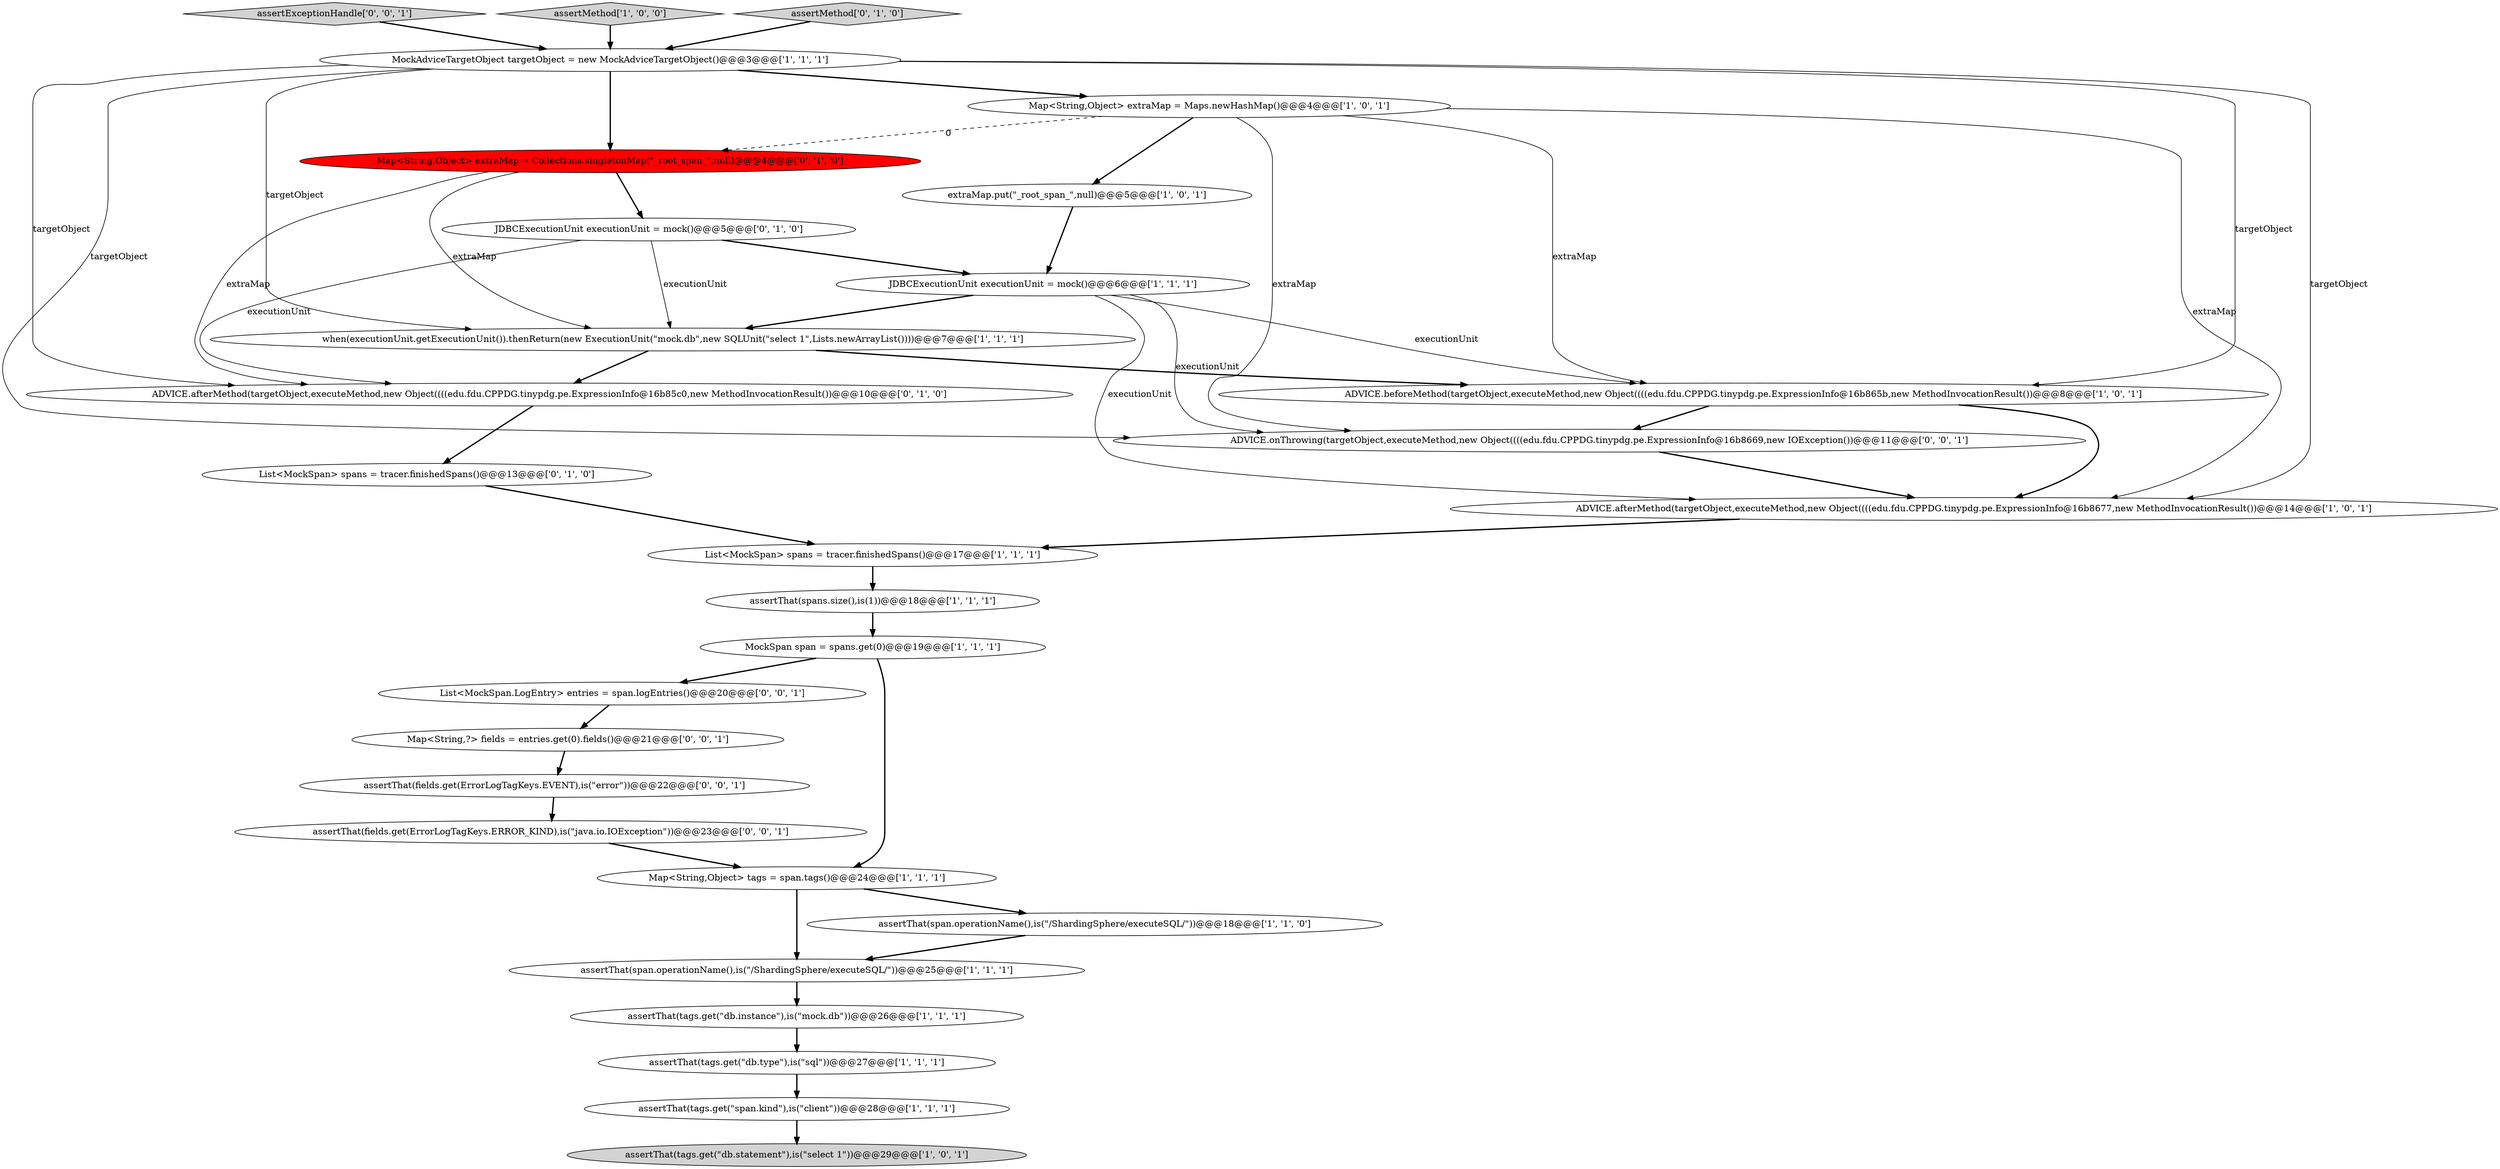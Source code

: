 digraph {
20 [style = filled, label = "List<MockSpan> spans = tracer.finishedSpans()@@@13@@@['0', '1', '0']", fillcolor = white, shape = ellipse image = "AAA0AAABBB2BBB"];
12 [style = filled, label = "ADVICE.afterMethod(targetObject,executeMethod,new Object((((edu.fdu.CPPDG.tinypdg.pe.ExpressionInfo@16b8677,new MethodInvocationResult())@@@14@@@['1', '0', '1']", fillcolor = white, shape = ellipse image = "AAA0AAABBB1BBB"];
28 [style = filled, label = "assertThat(fields.get(ErrorLogTagKeys.EVENT),is(\"error\"))@@@22@@@['0', '0', '1']", fillcolor = white, shape = ellipse image = "AAA0AAABBB3BBB"];
24 [style = filled, label = "assertThat(fields.get(ErrorLogTagKeys.ERROR_KIND),is(\"java.io.IOException\"))@@@23@@@['0', '0', '1']", fillcolor = white, shape = ellipse image = "AAA0AAABBB3BBB"];
6 [style = filled, label = "assertThat(tags.get(\"db.instance\"),is(\"mock.db\"))@@@26@@@['1', '1', '1']", fillcolor = white, shape = ellipse image = "AAA0AAABBB1BBB"];
9 [style = filled, label = "assertThat(tags.get(\"db.statement\"),is(\"select 1\"))@@@29@@@['1', '0', '1']", fillcolor = lightgray, shape = ellipse image = "AAA0AAABBB1BBB"];
19 [style = filled, label = "ADVICE.afterMethod(targetObject,executeMethod,new Object((((edu.fdu.CPPDG.tinypdg.pe.ExpressionInfo@16b85c0,new MethodInvocationResult())@@@10@@@['0', '1', '0']", fillcolor = white, shape = ellipse image = "AAA0AAABBB2BBB"];
26 [style = filled, label = "List<MockSpan.LogEntry> entries = span.logEntries()@@@20@@@['0', '0', '1']", fillcolor = white, shape = ellipse image = "AAA0AAABBB3BBB"];
15 [style = filled, label = "assertThat(tags.get(\"span.kind\"),is(\"client\"))@@@28@@@['1', '1', '1']", fillcolor = white, shape = ellipse image = "AAA0AAABBB1BBB"];
27 [style = filled, label = "assertExceptionHandle['0', '0', '1']", fillcolor = lightgray, shape = diamond image = "AAA0AAABBB3BBB"];
14 [style = filled, label = "JDBCExecutionUnit executionUnit = mock()@@@6@@@['1', '1', '1']", fillcolor = white, shape = ellipse image = "AAA0AAABBB1BBB"];
10 [style = filled, label = "assertMethod['1', '0', '0']", fillcolor = lightgray, shape = diamond image = "AAA0AAABBB1BBB"];
21 [style = filled, label = "JDBCExecutionUnit executionUnit = mock()@@@5@@@['0', '1', '0']", fillcolor = white, shape = ellipse image = "AAA0AAABBB2BBB"];
2 [style = filled, label = "assertThat(span.operationName(),is(\"/ShardingSphere/executeSQL/\"))@@@25@@@['1', '1', '1']", fillcolor = white, shape = ellipse image = "AAA0AAABBB1BBB"];
4 [style = filled, label = "List<MockSpan> spans = tracer.finishedSpans()@@@17@@@['1', '1', '1']", fillcolor = white, shape = ellipse image = "AAA0AAABBB1BBB"];
7 [style = filled, label = "MockSpan span = spans.get(0)@@@19@@@['1', '1', '1']", fillcolor = white, shape = ellipse image = "AAA0AAABBB1BBB"];
16 [style = filled, label = "MockAdviceTargetObject targetObject = new MockAdviceTargetObject()@@@3@@@['1', '1', '1']", fillcolor = white, shape = ellipse image = "AAA0AAABBB1BBB"];
18 [style = filled, label = "Map<String,Object> extraMap = Collections.singletonMap(\"_root_span_\",null)@@@4@@@['0', '1', '0']", fillcolor = red, shape = ellipse image = "AAA1AAABBB2BBB"];
3 [style = filled, label = "when(executionUnit.getExecutionUnit()).thenReturn(new ExecutionUnit(\"mock.db\",new SQLUnit(\"select 1\",Lists.newArrayList())))@@@7@@@['1', '1', '1']", fillcolor = white, shape = ellipse image = "AAA0AAABBB1BBB"];
13 [style = filled, label = "Map<String,Object> tags = span.tags()@@@24@@@['1', '1', '1']", fillcolor = white, shape = ellipse image = "AAA0AAABBB1BBB"];
25 [style = filled, label = "Map<String,?> fields = entries.get(0).fields()@@@21@@@['0', '0', '1']", fillcolor = white, shape = ellipse image = "AAA0AAABBB3BBB"];
1 [style = filled, label = "assertThat(span.operationName(),is(\"/ShardingSphere/executeSQL/\"))@@@18@@@['1', '1', '0']", fillcolor = white, shape = ellipse image = "AAA0AAABBB1BBB"];
22 [style = filled, label = "assertMethod['0', '1', '0']", fillcolor = lightgray, shape = diamond image = "AAA0AAABBB2BBB"];
23 [style = filled, label = "ADVICE.onThrowing(targetObject,executeMethod,new Object((((edu.fdu.CPPDG.tinypdg.pe.ExpressionInfo@16b8669,new IOException())@@@11@@@['0', '0', '1']", fillcolor = white, shape = ellipse image = "AAA0AAABBB3BBB"];
11 [style = filled, label = "Map<String,Object> extraMap = Maps.newHashMap()@@@4@@@['1', '0', '1']", fillcolor = white, shape = ellipse image = "AAA0AAABBB1BBB"];
8 [style = filled, label = "extraMap.put(\"_root_span_\",null)@@@5@@@['1', '0', '1']", fillcolor = white, shape = ellipse image = "AAA0AAABBB1BBB"];
5 [style = filled, label = "assertThat(tags.get(\"db.type\"),is(\"sql\"))@@@27@@@['1', '1', '1']", fillcolor = white, shape = ellipse image = "AAA0AAABBB1BBB"];
17 [style = filled, label = "assertThat(spans.size(),is(1))@@@18@@@['1', '1', '1']", fillcolor = white, shape = ellipse image = "AAA0AAABBB1BBB"];
0 [style = filled, label = "ADVICE.beforeMethod(targetObject,executeMethod,new Object((((edu.fdu.CPPDG.tinypdg.pe.ExpressionInfo@16b865b,new MethodInvocationResult())@@@8@@@['1', '0', '1']", fillcolor = white, shape = ellipse image = "AAA0AAABBB1BBB"];
7->13 [style = bold, label=""];
16->12 [style = solid, label="targetObject"];
14->3 [style = bold, label=""];
11->0 [style = solid, label="extraMap"];
18->3 [style = solid, label="extraMap"];
25->28 [style = bold, label=""];
16->18 [style = bold, label=""];
16->11 [style = bold, label=""];
4->17 [style = bold, label=""];
11->12 [style = solid, label="extraMap"];
22->16 [style = bold, label=""];
2->6 [style = bold, label=""];
19->20 [style = bold, label=""];
0->12 [style = bold, label=""];
26->25 [style = bold, label=""];
21->19 [style = solid, label="executionUnit"];
21->3 [style = solid, label="executionUnit"];
8->14 [style = bold, label=""];
5->15 [style = bold, label=""];
16->0 [style = solid, label="targetObject"];
24->13 [style = bold, label=""];
27->16 [style = bold, label=""];
13->1 [style = bold, label=""];
3->0 [style = bold, label=""];
20->4 [style = bold, label=""];
7->26 [style = bold, label=""];
17->7 [style = bold, label=""];
14->0 [style = solid, label="executionUnit"];
14->12 [style = solid, label="executionUnit"];
18->19 [style = solid, label="extraMap"];
6->5 [style = bold, label=""];
14->23 [style = solid, label="executionUnit"];
0->23 [style = bold, label=""];
10->16 [style = bold, label=""];
12->4 [style = bold, label=""];
3->19 [style = bold, label=""];
15->9 [style = bold, label=""];
11->18 [style = dashed, label="0"];
11->23 [style = solid, label="extraMap"];
13->2 [style = bold, label=""];
16->3 [style = solid, label="targetObject"];
28->24 [style = bold, label=""];
11->8 [style = bold, label=""];
23->12 [style = bold, label=""];
1->2 [style = bold, label=""];
18->21 [style = bold, label=""];
16->19 [style = solid, label="targetObject"];
16->23 [style = solid, label="targetObject"];
21->14 [style = bold, label=""];
}
